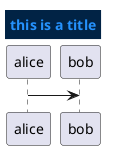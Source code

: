 {
  "sha1": "9d8y4om7ttmdvsg69999g3rvyj9lglr",
  "insertion": {
    "when": "2024-05-30T20:48:21.654Z",
    "url": "https://forum.plantuml.net/13888/preprocessing-expose-builtin-functions-reverse-function",
    "user": "plantuml@gmail.com"
  }
}
@startuml
<style>
!$title_color = "#012345"
title {
  BackGroundColor $title_color
  FontColor %reverse_hsluv_color($title_color)
}
</style>
title
this is a title
endtitle
alice->bob
@enduml
